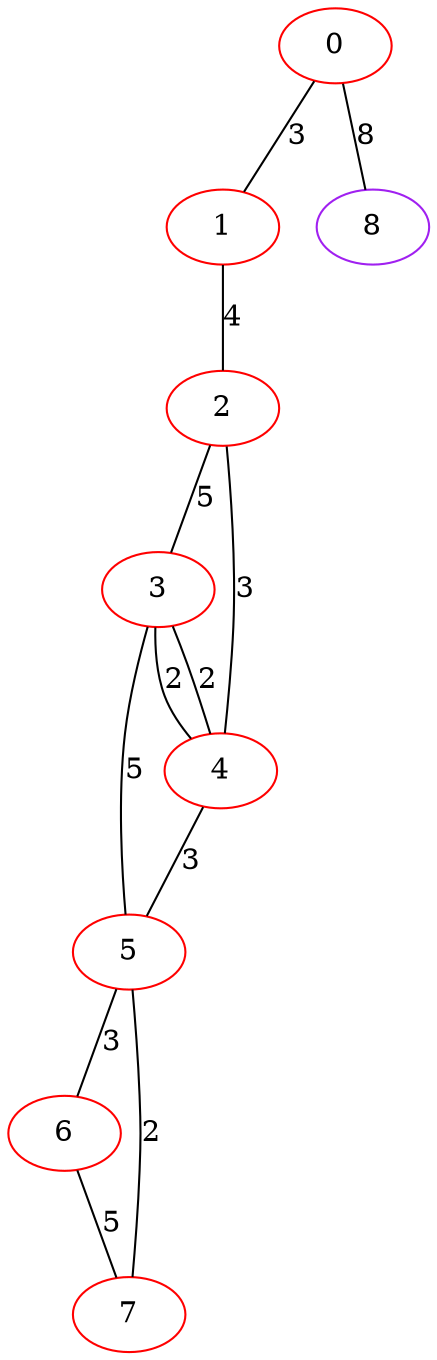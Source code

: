 graph "" {
0 [color=red, weight=1];
1 [color=red, weight=1];
2 [color=red, weight=1];
3 [color=red, weight=1];
4 [color=red, weight=1];
5 [color=red, weight=1];
6 [color=red, weight=1];
7 [color=red, weight=1];
8 [color=purple, weight=4];
0 -- 8  [key=0, label=8];
0 -- 1  [key=0, label=3];
1 -- 2  [key=0, label=4];
2 -- 3  [key=0, label=5];
2 -- 4  [key=0, label=3];
3 -- 4  [key=0, label=2];
3 -- 4  [key=1, label=2];
3 -- 5  [key=0, label=5];
4 -- 5  [key=0, label=3];
5 -- 6  [key=0, label=3];
5 -- 7  [key=0, label=2];
6 -- 7  [key=0, label=5];
}

